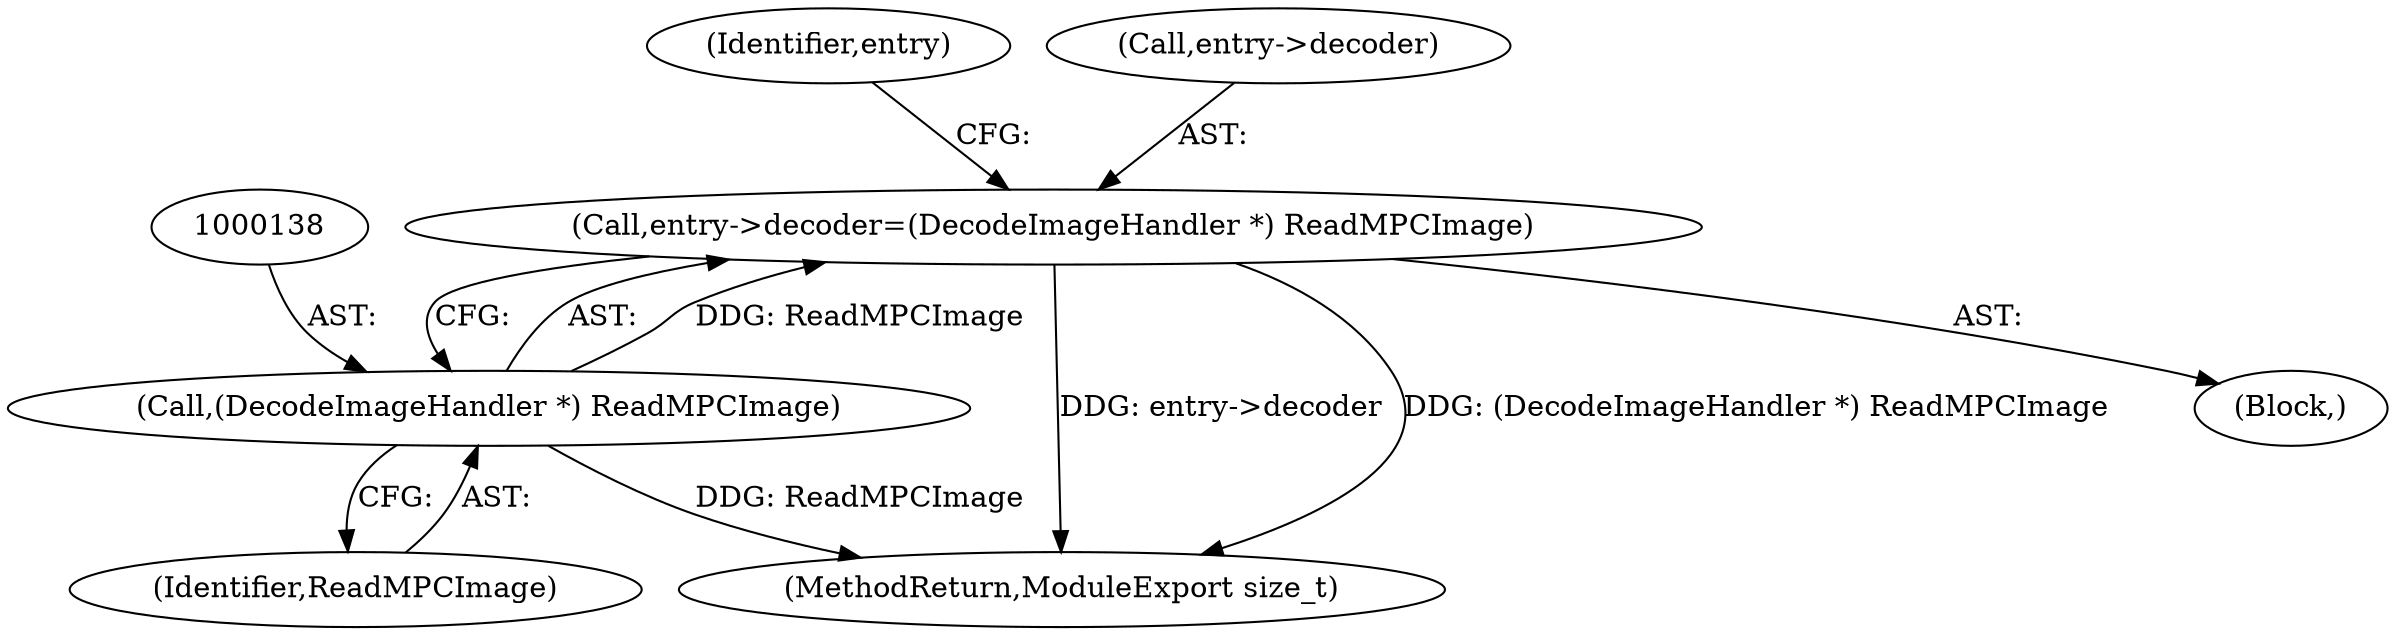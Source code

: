 digraph "0_ImageMagick_529ff26b68febb2ac03062c58452ea0b4c6edbc1@pointer" {
"1000133" [label="(Call,entry->decoder=(DecodeImageHandler *) ReadMPCImage)"];
"1000137" [label="(Call,(DecodeImageHandler *) ReadMPCImage)"];
"1000137" [label="(Call,(DecodeImageHandler *) ReadMPCImage)"];
"1000177" [label="(MethodReturn,ModuleExport size_t)"];
"1000139" [label="(Identifier,ReadMPCImage)"];
"1000142" [label="(Identifier,entry)"];
"1000134" [label="(Call,entry->decoder)"];
"1000133" [label="(Call,entry->decoder=(DecodeImageHandler *) ReadMPCImage)"];
"1000102" [label="(Block,)"];
"1000133" -> "1000102"  [label="AST: "];
"1000133" -> "1000137"  [label="CFG: "];
"1000134" -> "1000133"  [label="AST: "];
"1000137" -> "1000133"  [label="AST: "];
"1000142" -> "1000133"  [label="CFG: "];
"1000133" -> "1000177"  [label="DDG: entry->decoder"];
"1000133" -> "1000177"  [label="DDG: (DecodeImageHandler *) ReadMPCImage"];
"1000137" -> "1000133"  [label="DDG: ReadMPCImage"];
"1000137" -> "1000139"  [label="CFG: "];
"1000138" -> "1000137"  [label="AST: "];
"1000139" -> "1000137"  [label="AST: "];
"1000137" -> "1000177"  [label="DDG: ReadMPCImage"];
}
